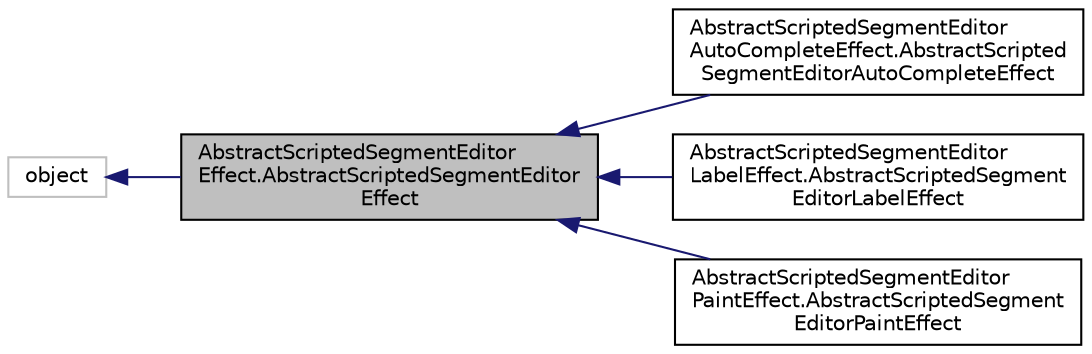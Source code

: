 digraph "AbstractScriptedSegmentEditorEffect.AbstractScriptedSegmentEditorEffect"
{
  bgcolor="transparent";
  edge [fontname="Helvetica",fontsize="10",labelfontname="Helvetica",labelfontsize="10"];
  node [fontname="Helvetica",fontsize="10",shape=record];
  rankdir="LR";
  Node0 [label="AbstractScriptedSegmentEditor\lEffect.AbstractScriptedSegmentEditor\lEffect",height=0.2,width=0.4,color="black", fillcolor="grey75", style="filled", fontcolor="black"];
  Node1 -> Node0 [dir="back",color="midnightblue",fontsize="10",style="solid",fontname="Helvetica"];
  Node1 [label="object",height=0.2,width=0.4,color="grey75"];
  Node0 -> Node2 [dir="back",color="midnightblue",fontsize="10",style="solid",fontname="Helvetica"];
  Node2 [label="AbstractScriptedSegmentEditor\lAutoCompleteEffect.AbstractScripted\lSegmentEditorAutoCompleteEffect",height=0.2,width=0.4,color="black",URL="$classAbstractScriptedSegmentEditorAutoCompleteEffect_1_1AbstractScriptedSegmentEditorAutoCompleteEffect.html"];
  Node0 -> Node3 [dir="back",color="midnightblue",fontsize="10",style="solid",fontname="Helvetica"];
  Node3 [label="AbstractScriptedSegmentEditor\lLabelEffect.AbstractScriptedSegment\lEditorLabelEffect",height=0.2,width=0.4,color="black",URL="$classAbstractScriptedSegmentEditorLabelEffect_1_1AbstractScriptedSegmentEditorLabelEffect.html"];
  Node0 -> Node4 [dir="back",color="midnightblue",fontsize="10",style="solid",fontname="Helvetica"];
  Node4 [label="AbstractScriptedSegmentEditor\lPaintEffect.AbstractScriptedSegment\lEditorPaintEffect",height=0.2,width=0.4,color="black",URL="$classAbstractScriptedSegmentEditorPaintEffect_1_1AbstractScriptedSegmentEditorPaintEffect.html"];
}
